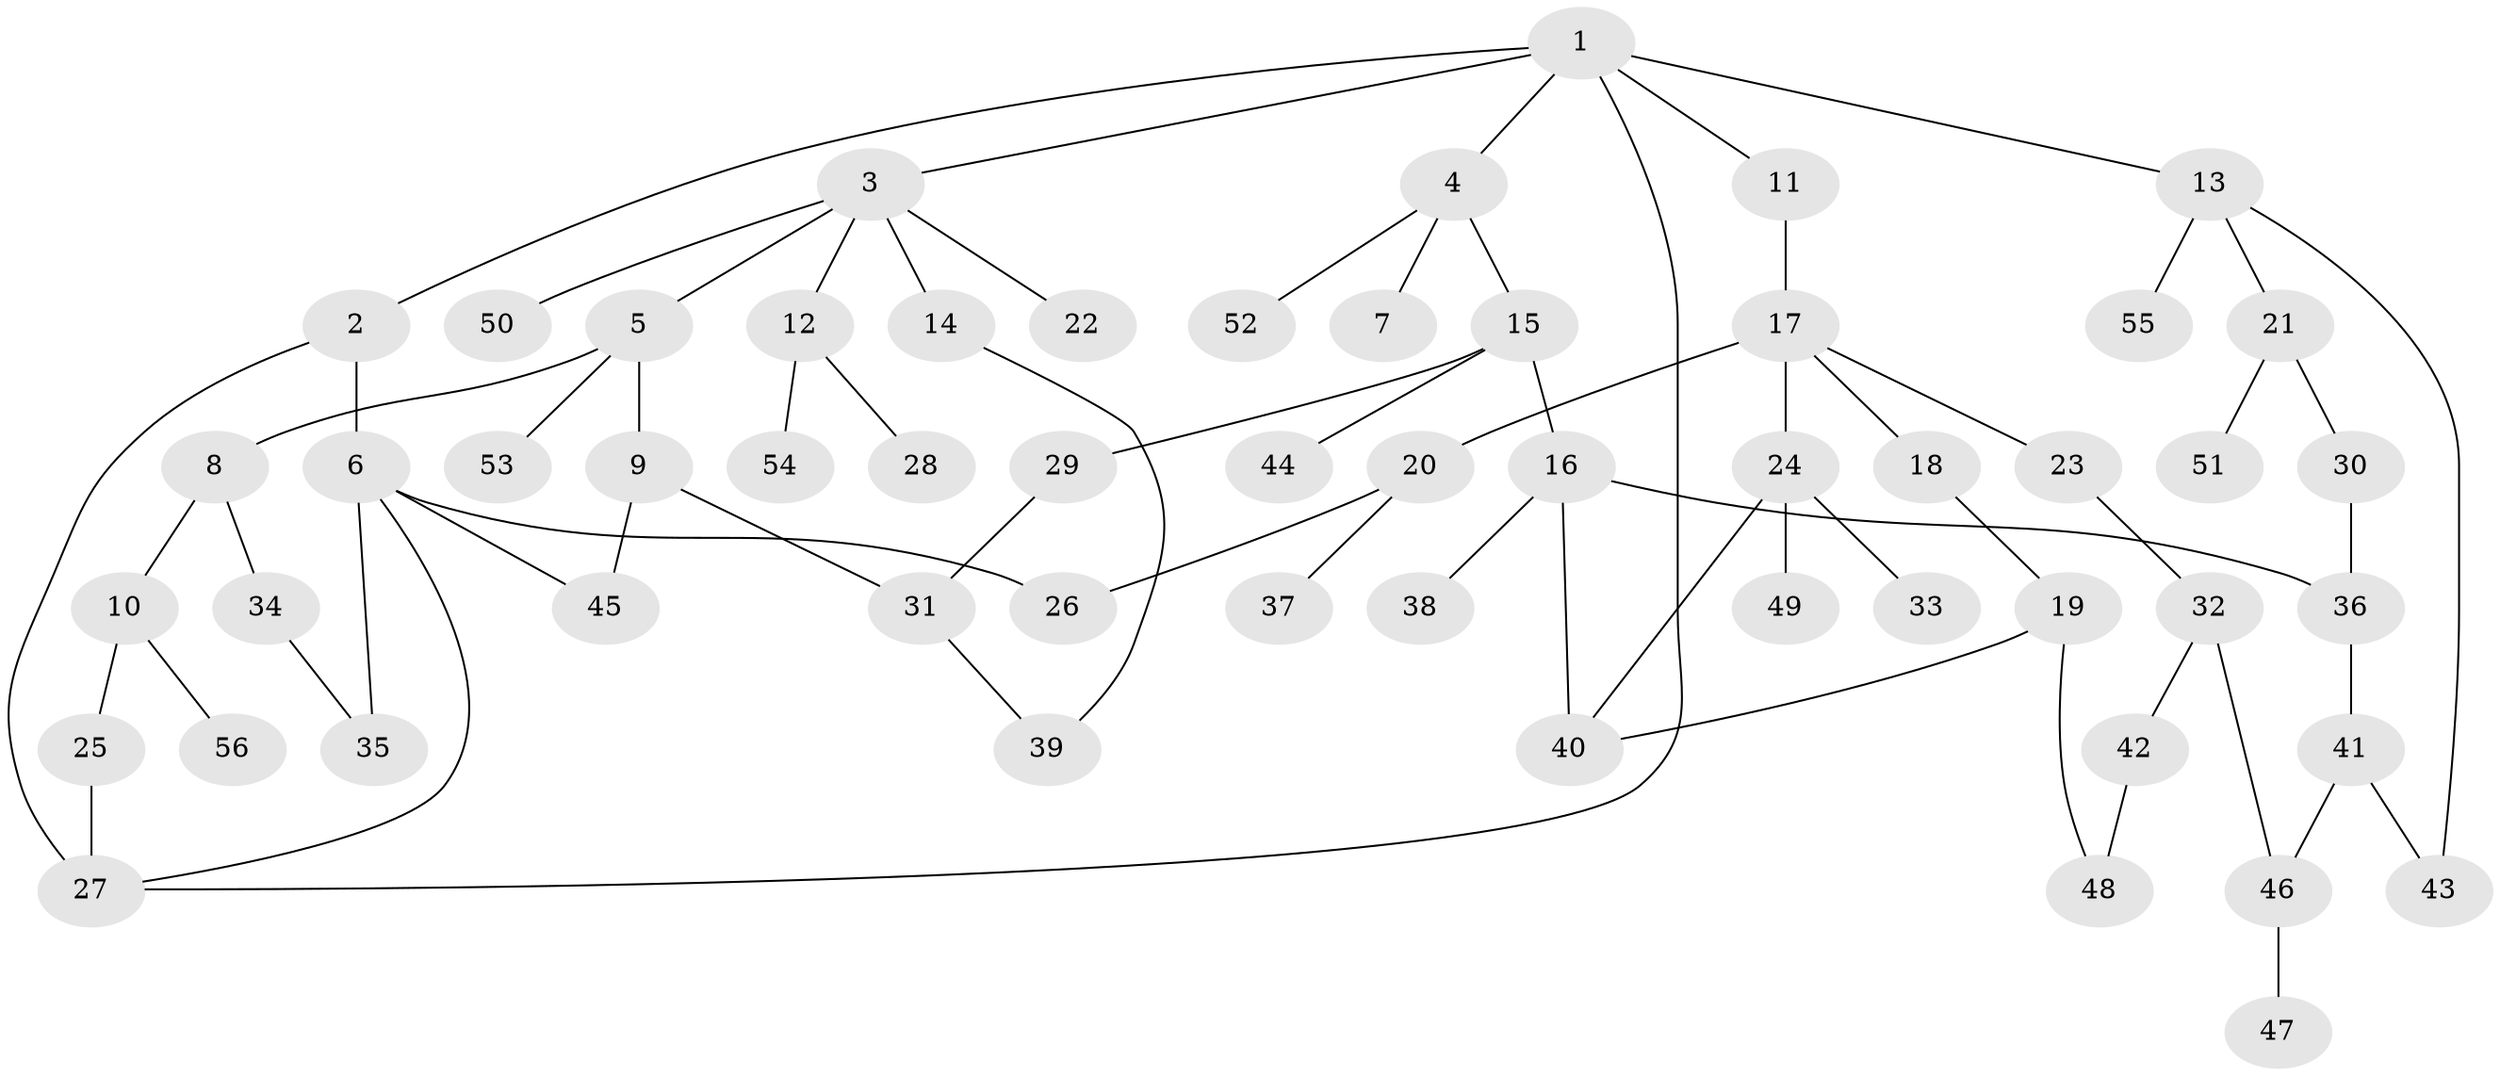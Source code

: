 // original degree distribution, {7: 0.021739130434782608, 4: 0.11956521739130435, 5: 0.06521739130434782, 3: 0.14130434782608695, 1: 0.3804347826086957, 2: 0.2717391304347826}
// Generated by graph-tools (version 1.1) at 2025/48/03/04/25 22:48:40]
// undirected, 56 vertices, 69 edges
graph export_dot {
  node [color=gray90,style=filled];
  1;
  2;
  3;
  4;
  5;
  6;
  7;
  8;
  9;
  10;
  11;
  12;
  13;
  14;
  15;
  16;
  17;
  18;
  19;
  20;
  21;
  22;
  23;
  24;
  25;
  26;
  27;
  28;
  29;
  30;
  31;
  32;
  33;
  34;
  35;
  36;
  37;
  38;
  39;
  40;
  41;
  42;
  43;
  44;
  45;
  46;
  47;
  48;
  49;
  50;
  51;
  52;
  53;
  54;
  55;
  56;
  1 -- 2 [weight=1.0];
  1 -- 3 [weight=1.0];
  1 -- 4 [weight=1.0];
  1 -- 11 [weight=1.0];
  1 -- 13 [weight=1.0];
  1 -- 27 [weight=1.0];
  2 -- 6 [weight=1.0];
  2 -- 27 [weight=1.0];
  3 -- 5 [weight=1.0];
  3 -- 12 [weight=1.0];
  3 -- 14 [weight=1.0];
  3 -- 22 [weight=1.0];
  3 -- 50 [weight=1.0];
  4 -- 7 [weight=1.0];
  4 -- 15 [weight=1.0];
  4 -- 52 [weight=1.0];
  5 -- 8 [weight=1.0];
  5 -- 9 [weight=1.0];
  5 -- 53 [weight=1.0];
  6 -- 26 [weight=1.0];
  6 -- 27 [weight=1.0];
  6 -- 35 [weight=1.0];
  6 -- 45 [weight=1.0];
  8 -- 10 [weight=1.0];
  8 -- 34 [weight=1.0];
  9 -- 31 [weight=1.0];
  9 -- 45 [weight=1.0];
  10 -- 25 [weight=1.0];
  10 -- 56 [weight=1.0];
  11 -- 17 [weight=1.0];
  12 -- 28 [weight=1.0];
  12 -- 54 [weight=1.0];
  13 -- 21 [weight=1.0];
  13 -- 43 [weight=1.0];
  13 -- 55 [weight=1.0];
  14 -- 39 [weight=1.0];
  15 -- 16 [weight=1.0];
  15 -- 29 [weight=1.0];
  15 -- 44 [weight=1.0];
  16 -- 36 [weight=1.0];
  16 -- 38 [weight=1.0];
  16 -- 40 [weight=1.0];
  17 -- 18 [weight=1.0];
  17 -- 20 [weight=1.0];
  17 -- 23 [weight=1.0];
  17 -- 24 [weight=1.0];
  18 -- 19 [weight=1.0];
  19 -- 40 [weight=1.0];
  19 -- 48 [weight=1.0];
  20 -- 26 [weight=1.0];
  20 -- 37 [weight=1.0];
  21 -- 30 [weight=1.0];
  21 -- 51 [weight=1.0];
  23 -- 32 [weight=1.0];
  24 -- 33 [weight=1.0];
  24 -- 40 [weight=1.0];
  24 -- 49 [weight=1.0];
  25 -- 27 [weight=2.0];
  29 -- 31 [weight=1.0];
  30 -- 36 [weight=1.0];
  31 -- 39 [weight=1.0];
  32 -- 42 [weight=1.0];
  32 -- 46 [weight=1.0];
  34 -- 35 [weight=1.0];
  36 -- 41 [weight=1.0];
  41 -- 43 [weight=1.0];
  41 -- 46 [weight=1.0];
  42 -- 48 [weight=1.0];
  46 -- 47 [weight=1.0];
}
